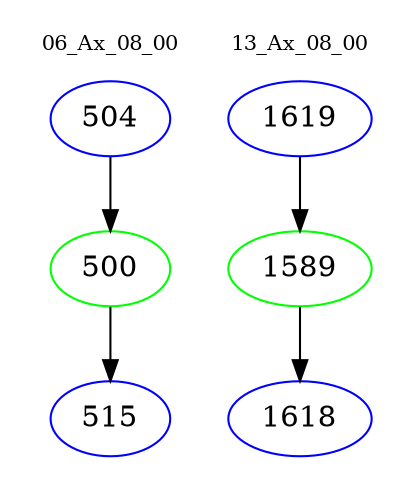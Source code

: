 digraph{
subgraph cluster_0 {
color = white
label = "06_Ax_08_00";
fontsize=10;
T0_504 [label="504", color="blue"]
T0_504 -> T0_500 [color="black"]
T0_500 [label="500", color="green"]
T0_500 -> T0_515 [color="black"]
T0_515 [label="515", color="blue"]
}
subgraph cluster_1 {
color = white
label = "13_Ax_08_00";
fontsize=10;
T1_1619 [label="1619", color="blue"]
T1_1619 -> T1_1589 [color="black"]
T1_1589 [label="1589", color="green"]
T1_1589 -> T1_1618 [color="black"]
T1_1618 [label="1618", color="blue"]
}
}
